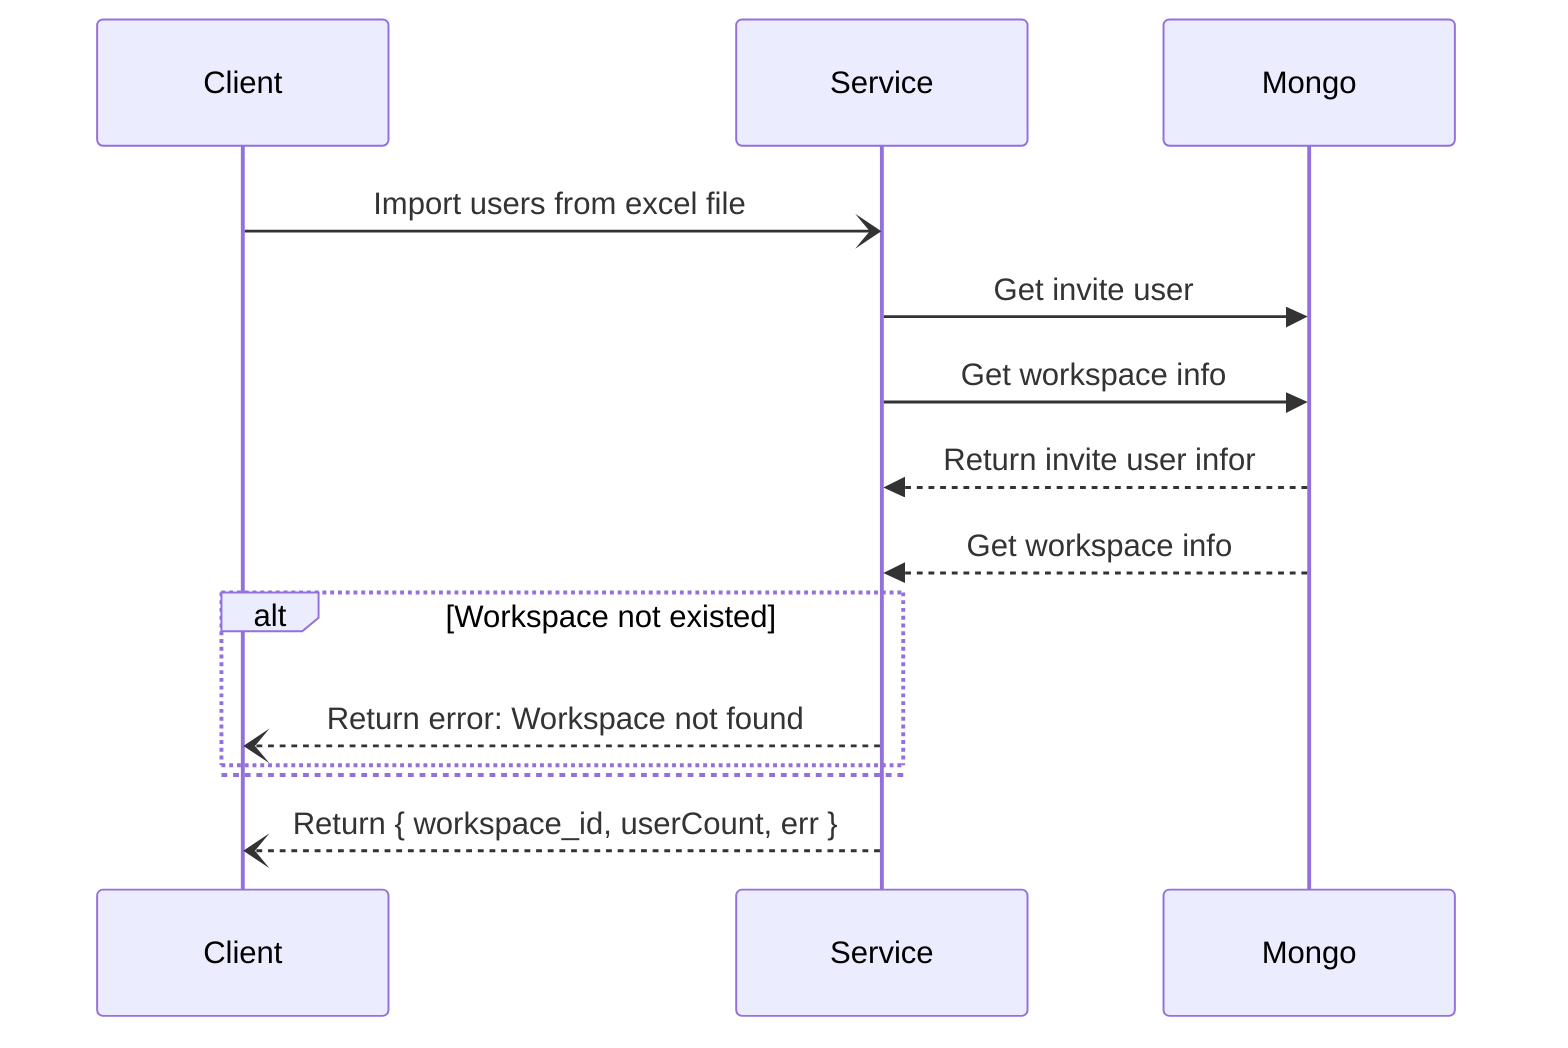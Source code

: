 sequenceDiagram

  %% > userController.importMultiple
    Client -) Service: Import users from excel file

    %% > apiUserService.importMultiple
    Service ->> Mongo: Get invite user
    Service ->> Mongo: Get workspace info
    Mongo -->> Service : Return invite user infor
    Mongo -->> Service : Get workspace info
    ALT Workspace not existed
      Service --) Client : Return error: Workspace not found
    ELSE 

      %% > apiUserService.parseFile
      %% < apiUserService.parseFile

    END 
    %% < apiUserService.importMultiple

    Service --) Client : Return { workspace_id, userCount, err }
  %% < userController.importMultiple